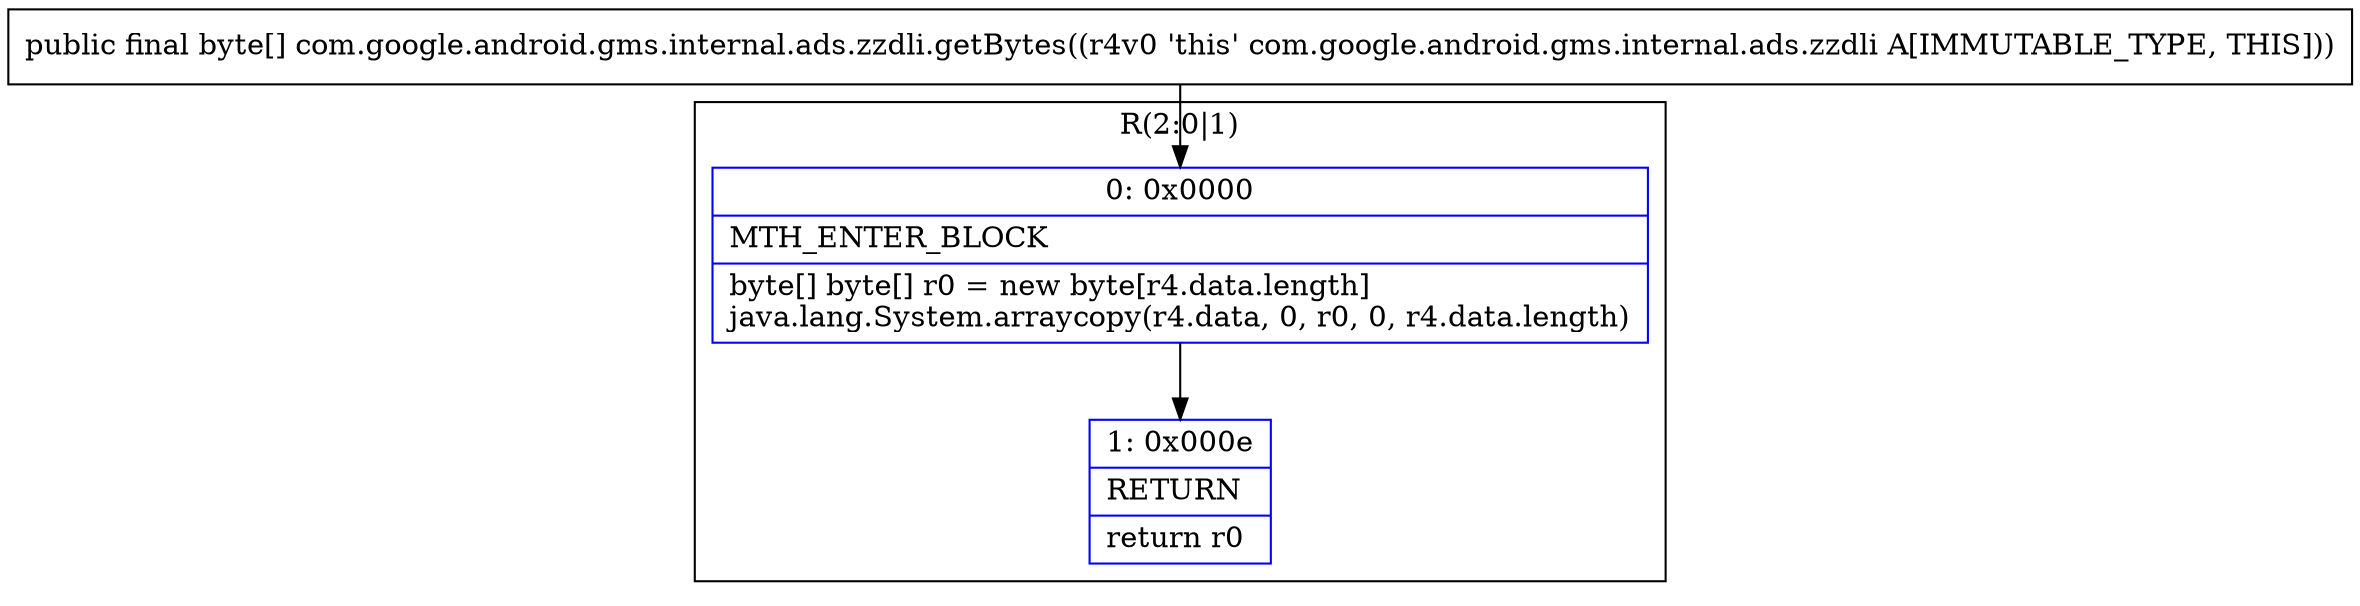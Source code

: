 digraph "CFG forcom.google.android.gms.internal.ads.zzdli.getBytes()[B" {
subgraph cluster_Region_245614695 {
label = "R(2:0|1)";
node [shape=record,color=blue];
Node_0 [shape=record,label="{0\:\ 0x0000|MTH_ENTER_BLOCK\l|byte[] byte[] r0 = new byte[r4.data.length]\ljava.lang.System.arraycopy(r4.data, 0, r0, 0, r4.data.length)\l}"];
Node_1 [shape=record,label="{1\:\ 0x000e|RETURN\l|return r0\l}"];
}
MethodNode[shape=record,label="{public final byte[] com.google.android.gms.internal.ads.zzdli.getBytes((r4v0 'this' com.google.android.gms.internal.ads.zzdli A[IMMUTABLE_TYPE, THIS])) }"];
MethodNode -> Node_0;
Node_0 -> Node_1;
}

